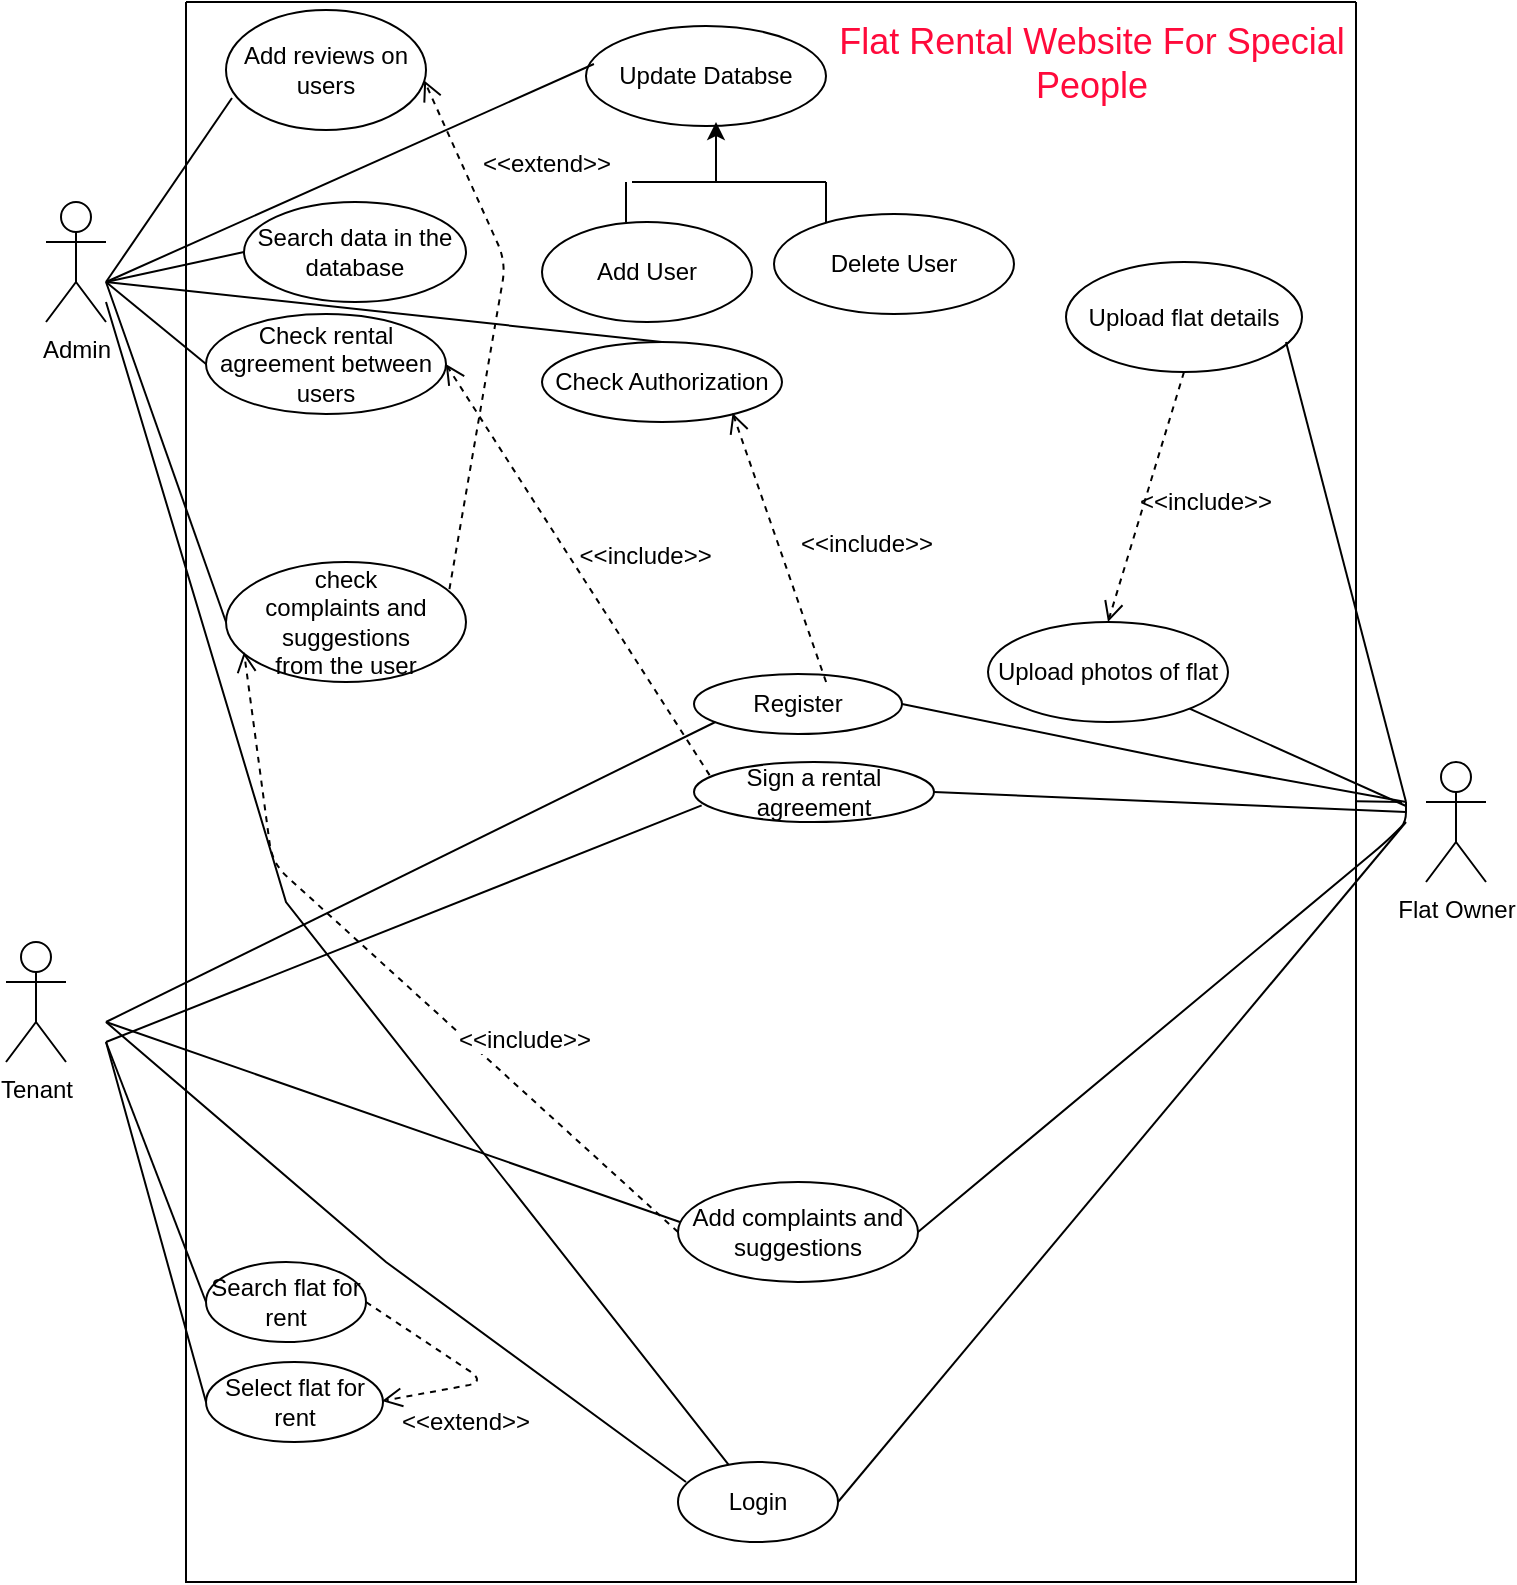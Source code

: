 <mxfile version="20.5.1" type="google"><diagram id="QNTtz-c1seUKHB2GMxnV" name="Page-1"><mxGraphModel dx="1422" dy="832" grid="1" gridSize="10" guides="1" tooltips="1" connect="1" arrows="1" fold="1" page="1" pageScale="1" pageWidth="850" pageHeight="1100" math="0" shadow="0"><root><mxCell id="0"/><mxCell id="1" parent="0"/><mxCell id="7v0iRZsi_q6ou7nE6hAn-1" value="Admin" style="shape=umlActor;verticalLabelPosition=bottom;verticalAlign=top;html=1;outlineConnect=0;" parent="1" vertex="1"><mxGeometry x="90" y="100" width="30" height="60" as="geometry"/></mxCell><mxCell id="7v0iRZsi_q6ou7nE6hAn-2" value="Tenant" style="shape=umlActor;verticalLabelPosition=bottom;verticalAlign=top;html=1;outlineConnect=0;" parent="1" vertex="1"><mxGeometry x="70" y="470" width="30" height="60" as="geometry"/></mxCell><mxCell id="7v0iRZsi_q6ou7nE6hAn-5" value="Flat Owner" style="shape=umlActor;verticalLabelPosition=bottom;verticalAlign=top;html=1;outlineConnect=0;" parent="1" vertex="1"><mxGeometry x="780" y="380" width="30" height="60" as="geometry"/></mxCell><mxCell id="7v0iRZsi_q6ou7nE6hAn-10" value="" style="swimlane;startSize=0;" parent="1" vertex="1"><mxGeometry x="160" width="585" height="790" as="geometry"/></mxCell><mxCell id="7v0iRZsi_q6ou7nE6hAn-11" value="Add User" style="ellipse;whiteSpace=wrap;html=1;" parent="7v0iRZsi_q6ou7nE6hAn-10" vertex="1"><mxGeometry x="178" y="110" width="105" height="50" as="geometry"/></mxCell><mxCell id="7v0iRZsi_q6ou7nE6hAn-13" value="Delete User" style="ellipse;whiteSpace=wrap;html=1;" parent="7v0iRZsi_q6ou7nE6hAn-10" vertex="1"><mxGeometry x="294" y="106" width="120" height="50" as="geometry"/></mxCell><mxCell id="LYn_m9c1GEtbVfzfdebL-4" value="Check Authorization" style="ellipse;whiteSpace=wrap;html=1;" parent="7v0iRZsi_q6ou7nE6hAn-10" vertex="1"><mxGeometry x="178" y="170" width="120" height="40" as="geometry"/></mxCell><mxCell id="LYn_m9c1GEtbVfzfdebL-5" value="Search data in the database" style="ellipse;whiteSpace=wrap;html=1;" parent="7v0iRZsi_q6ou7nE6hAn-10" vertex="1"><mxGeometry x="29" y="100" width="111" height="50" as="geometry"/></mxCell><mxCell id="LYn_m9c1GEtbVfzfdebL-7" value="check&lt;br&gt;complaints and suggestions&lt;br&gt;from the user" style="ellipse;whiteSpace=wrap;html=1;" parent="7v0iRZsi_q6ou7nE6hAn-10" vertex="1"><mxGeometry x="20" y="280" width="120" height="60" as="geometry"/></mxCell><mxCell id="LYn_m9c1GEtbVfzfdebL-8" value="Add reviews on users" style="ellipse;whiteSpace=wrap;html=1;" parent="7v0iRZsi_q6ou7nE6hAn-10" vertex="1"><mxGeometry x="20" y="4" width="100" height="60" as="geometry"/></mxCell><mxCell id="LYn_m9c1GEtbVfzfdebL-9" value="Check rental agreement between users" style="ellipse;whiteSpace=wrap;html=1;" parent="7v0iRZsi_q6ou7nE6hAn-10" vertex="1"><mxGeometry x="10" y="156" width="120" height="50" as="geometry"/></mxCell><mxCell id="7v0iRZsi_q6ou7nE6hAn-12" value="Update Databse" style="ellipse;whiteSpace=wrap;html=1;" parent="7v0iRZsi_q6ou7nE6hAn-10" vertex="1"><mxGeometry x="200" y="12" width="120" height="50" as="geometry"/></mxCell><mxCell id="-iC5C3A63dNoxRQbXp56-2" style="edgeStyle=orthogonalEdgeStyle;rounded=0;orthogonalLoop=1;jettySize=auto;html=1;exitX=0.5;exitY=0;exitDx=0;exitDy=0;" parent="7v0iRZsi_q6ou7nE6hAn-10" edge="1"><mxGeometry relative="1" as="geometry"><mxPoint x="220" y="100" as="targetPoint"/></mxGeometry></mxCell><mxCell id="LYn_m9c1GEtbVfzfdebL-25" value="Register" style="ellipse;whiteSpace=wrap;html=1;" parent="7v0iRZsi_q6ou7nE6hAn-10" vertex="1"><mxGeometry x="254" y="336" width="104" height="30" as="geometry"/></mxCell><mxCell id="LYn_m9c1GEtbVfzfdebL-26" value="Upload photos of flat" style="ellipse;whiteSpace=wrap;html=1;" parent="7v0iRZsi_q6ou7nE6hAn-10" vertex="1"><mxGeometry x="401" y="310" width="120" height="50" as="geometry"/></mxCell><mxCell id="LYn_m9c1GEtbVfzfdebL-27" value="Upload flat details" style="ellipse;whiteSpace=wrap;html=1;" parent="7v0iRZsi_q6ou7nE6hAn-10" vertex="1"><mxGeometry x="440" y="130" width="118" height="55" as="geometry"/></mxCell><mxCell id="LYn_m9c1GEtbVfzfdebL-31" value="Add complaints and suggestions" style="ellipse;whiteSpace=wrap;html=1;" parent="7v0iRZsi_q6ou7nE6hAn-10" vertex="1"><mxGeometry x="246" y="590" width="120" height="50" as="geometry"/></mxCell><mxCell id="M4yXkOBeTgPjTGDkvPoo-9" value="" style="endArrow=none;html=1;entryX=0.008;entryY=0.4;entryDx=0;entryDy=0;entryPerimeter=0;" parent="7v0iRZsi_q6ou7nE6hAn-10" target="LYn_m9c1GEtbVfzfdebL-31" edge="1"><mxGeometry width="50" height="50" relative="1" as="geometry"><mxPoint x="-40" y="510" as="sourcePoint"/><mxPoint x="120" y="590" as="targetPoint"/></mxGeometry></mxCell><mxCell id="LYn_m9c1GEtbVfzfdebL-44" value="&lt;font style=&quot;font-size: 18px&quot;&gt; Flat Rental Website For Special People&lt;/font&gt;" style="text;html=1;strokeColor=none;fillColor=none;align=center;verticalAlign=middle;whiteSpace=wrap;rounded=0;strokeWidth=4;fontSize=12;fontColor=#FF0A3B;" parent="7v0iRZsi_q6ou7nE6hAn-10" vertex="1"><mxGeometry x="298" y="21" width="310" height="20" as="geometry"/></mxCell><mxCell id="M4yXkOBeTgPjTGDkvPoo-14" value="" style="html=1;verticalAlign=bottom;endArrow=open;dashed=1;endSize=8;fontSize=12;fontColor=#FF0A3B;exitX=0.5;exitY=1;exitDx=0;exitDy=0;entryX=0.5;entryY=0;entryDx=0;entryDy=0;" parent="7v0iRZsi_q6ou7nE6hAn-10" source="LYn_m9c1GEtbVfzfdebL-27" target="LYn_m9c1GEtbVfzfdebL-26" edge="1"><mxGeometry x="-0.082" y="-20" relative="1" as="geometry"><mxPoint x="270" y="300" as="sourcePoint"/><mxPoint x="190" y="300" as="targetPoint"/><mxPoint as="offset"/></mxGeometry></mxCell><mxCell id="LYn_m9c1GEtbVfzfdebL-47" value="Sign a rental agreement" style="ellipse;whiteSpace=wrap;html=1;" parent="7v0iRZsi_q6ou7nE6hAn-10" vertex="1"><mxGeometry x="254" y="380" width="120" height="30" as="geometry"/></mxCell><mxCell id="M4yXkOBeTgPjTGDkvPoo-15" value="" style="endArrow=none;html=1;fontSize=12;fontColor=#FF0A3B;entryX=0.032;entryY=0.724;entryDx=0;entryDy=0;entryPerimeter=0;" parent="7v0iRZsi_q6ou7nE6hAn-10" target="LYn_m9c1GEtbVfzfdebL-47" edge="1"><mxGeometry width="50" height="50" relative="1" as="geometry"><mxPoint x="-40" y="520" as="sourcePoint"/><mxPoint x="255" y="410" as="targetPoint"/></mxGeometry></mxCell><mxCell id="LYn_m9c1GEtbVfzfdebL-46" value="&amp;lt;&amp;lt;include&amp;gt;&amp;gt;" style="text;html=1;strokeColor=none;fillColor=none;align=center;verticalAlign=middle;whiteSpace=wrap;rounded=0;" parent="7v0iRZsi_q6ou7nE6hAn-10" vertex="1"><mxGeometry x="490" y="240" width="40" height="20" as="geometry"/></mxCell><mxCell id="M4yXkOBeTgPjTGDkvPoo-25" value="&lt;font color=&quot;#000000&quot;&gt;&amp;lt;&amp;lt;include&amp;gt;&amp;gt;&amp;nbsp;&lt;/font&gt;" style="html=1;verticalAlign=bottom;endArrow=open;dashed=1;endSize=8;fontSize=12;fontColor=#FF0A3B;exitX=0.065;exitY=0.219;exitDx=0;exitDy=0;exitPerimeter=0;entryX=0.999;entryY=0.5;entryDx=0;entryDy=0;entryPerimeter=0;" parent="7v0iRZsi_q6ou7nE6hAn-10" source="LYn_m9c1GEtbVfzfdebL-47" target="LYn_m9c1GEtbVfzfdebL-9" edge="1"><mxGeometry x="-0.172" y="-28" relative="1" as="geometry"><mxPoint x="280" y="340" as="sourcePoint"/><mxPoint x="200" y="340" as="targetPoint"/><mxPoint as="offset"/></mxGeometry></mxCell><mxCell id="M4yXkOBeTgPjTGDkvPoo-26" value="&lt;font color=&quot;#000000&quot;&gt;&amp;lt;&amp;lt;include&amp;gt;&amp;gt;&lt;/font&gt;" style="html=1;verticalAlign=bottom;endArrow=open;dashed=1;endSize=8;fontSize=12;fontColor=#FF0A3B;exitX=0.635;exitY=0.133;exitDx=0;exitDy=0;exitPerimeter=0;entryX=0.794;entryY=0.886;entryDx=0;entryDy=0;entryPerimeter=0;" parent="7v0iRZsi_q6ou7nE6hAn-10" source="LYn_m9c1GEtbVfzfdebL-25" target="LYn_m9c1GEtbVfzfdebL-4" edge="1"><mxGeometry x="-0.296" y="-39" relative="1" as="geometry"><mxPoint x="345" y="270" as="sourcePoint"/><mxPoint x="265" y="270" as="targetPoint"/><mxPoint as="offset"/></mxGeometry></mxCell><mxCell id="M4yXkOBeTgPjTGDkvPoo-27" value="&lt;font color=&quot;#000000&quot;&gt;&amp;lt;&amp;lt;extend&amp;gt;&amp;gt;&lt;/font&gt;" style="html=1;verticalAlign=bottom;endArrow=open;dashed=1;endSize=8;fontSize=12;fontColor=#FF0A3B;exitX=0.931;exitY=0.226;exitDx=0;exitDy=0;exitPerimeter=0;entryX=0.991;entryY=0.587;entryDx=0;entryDy=0;entryPerimeter=0;" parent="7v0iRZsi_q6ou7nE6hAn-10" source="LYn_m9c1GEtbVfzfdebL-7" target="LYn_m9c1GEtbVfzfdebL-8" edge="1"><mxGeometry x="0.463" y="-35" relative="1" as="geometry"><mxPoint x="133.32" y="290.02" as="sourcePoint"/><mxPoint x="121.3" y="44.26" as="targetPoint"/><Array as="points"><mxPoint x="160" y="130"/></Array><mxPoint as="offset"/></mxGeometry></mxCell><mxCell id="nXkThdUlae22O4SJMd3j-1" value="Search flat for rent" style="ellipse;whiteSpace=wrap;html=1;" parent="7v0iRZsi_q6ou7nE6hAn-10" vertex="1"><mxGeometry x="10" y="630" width="80" height="40" as="geometry"/></mxCell><mxCell id="nXkThdUlae22O4SJMd3j-2" value="Select flat for rent" style="ellipse;whiteSpace=wrap;html=1;" parent="7v0iRZsi_q6ou7nE6hAn-10" vertex="1"><mxGeometry x="10" y="680" width="88.5" height="40" as="geometry"/></mxCell><mxCell id="nXkThdUlae22O4SJMd3j-5" value="" style="html=1;verticalAlign=bottom;endArrow=open;dashed=1;endSize=8;exitX=1;exitY=0.5;exitDx=0;exitDy=0;" parent="7v0iRZsi_q6ou7nE6hAn-10" source="nXkThdUlae22O4SJMd3j-1" edge="1"><mxGeometry x="-0.157" y="-50" relative="1" as="geometry"><mxPoint x="170" y="700" as="sourcePoint"/><mxPoint x="98" y="699.5" as="targetPoint"/><Array as="points"><mxPoint x="150" y="690"/></Array><mxPoint as="offset"/></mxGeometry></mxCell><mxCell id="wlxqvZfOyVoAaZHDY5L0-2" value="" style="endArrow=classic;html=1;rounded=0;" parent="7v0iRZsi_q6ou7nE6hAn-10" edge="1"><mxGeometry width="50" height="50" relative="1" as="geometry"><mxPoint x="265" y="90" as="sourcePoint"/><mxPoint x="265" y="60" as="targetPoint"/></mxGeometry></mxCell><mxCell id="wlxqvZfOyVoAaZHDY5L0-3" value="" style="endArrow=none;html=1;rounded=0;" parent="7v0iRZsi_q6ou7nE6hAn-10" edge="1"><mxGeometry width="50" height="50" relative="1" as="geometry"><mxPoint x="223" y="90" as="sourcePoint"/><mxPoint x="320" y="90" as="targetPoint"/></mxGeometry></mxCell><mxCell id="wlxqvZfOyVoAaZHDY5L0-4" value="" style="endArrow=none;html=1;rounded=0;" parent="7v0iRZsi_q6ou7nE6hAn-10" edge="1"><mxGeometry width="50" height="50" relative="1" as="geometry"><mxPoint x="220" y="110" as="sourcePoint"/><mxPoint x="220" y="90" as="targetPoint"/></mxGeometry></mxCell><mxCell id="wlxqvZfOyVoAaZHDY5L0-5" value="" style="endArrow=none;html=1;rounded=0;" parent="7v0iRZsi_q6ou7nE6hAn-10" edge="1"><mxGeometry width="50" height="50" relative="1" as="geometry"><mxPoint x="320" y="110" as="sourcePoint"/><mxPoint x="320" y="90" as="targetPoint"/></mxGeometry></mxCell><mxCell id="M4yXkOBeTgPjTGDkvPoo-28" value="&lt;font color=&quot;#000000&quot;&gt;&amp;lt;&amp;lt;include&amp;gt;&amp;gt;&lt;/font&gt;" style="html=1;verticalAlign=bottom;endArrow=open;dashed=1;endSize=8;fontSize=12;fontColor=#FF0A3B;entryX=0.057;entryY=0.756;entryDx=0;entryDy=0;entryPerimeter=0;exitX=0;exitY=0.5;exitDx=0;exitDy=0;" parent="7v0iRZsi_q6ou7nE6hAn-10" source="LYn_m9c1GEtbVfzfdebL-31" edge="1"><mxGeometry x="-0.394" y="-12" relative="1" as="geometry"><mxPoint x="272.16" y="679.64" as="sourcePoint"/><mxPoint x="29.0" y="325" as="targetPoint"/><Array as="points"><mxPoint x="43.16" y="430.64"/></Array><mxPoint as="offset"/></mxGeometry></mxCell><mxCell id="al50x37vYRRCObqPDEnk-1" value="Login" style="ellipse;whiteSpace=wrap;html=1;" parent="7v0iRZsi_q6ou7nE6hAn-10" vertex="1"><mxGeometry x="246" y="730" width="80" height="40" as="geometry"/></mxCell><mxCell id="al50x37vYRRCObqPDEnk-2" value="" style="endArrow=none;html=1;rounded=0;entryX=0.05;entryY=0.25;entryDx=0;entryDy=0;entryPerimeter=0;" parent="7v0iRZsi_q6ou7nE6hAn-10" target="al50x37vYRRCObqPDEnk-1" edge="1"><mxGeometry width="50" height="50" relative="1" as="geometry"><mxPoint x="-40" y="510" as="sourcePoint"/><mxPoint x="225" y="510" as="targetPoint"/><Array as="points"><mxPoint x="100" y="630"/></Array></mxGeometry></mxCell><mxCell id="al50x37vYRRCObqPDEnk-3" value="" style="endArrow=none;html=1;rounded=0;exitX=1;exitY=0.5;exitDx=0;exitDy=0;" parent="7v0iRZsi_q6ou7nE6hAn-10" source="al50x37vYRRCObqPDEnk-1" edge="1"><mxGeometry width="50" height="50" relative="1" as="geometry"><mxPoint x="374" y="570" as="sourcePoint"/><mxPoint x="610" y="410" as="targetPoint"/><Array as="points"/></mxGeometry></mxCell><mxCell id="LYn_m9c1GEtbVfzfdebL-11" value="" style="endArrow=none;html=1;entryX=0;entryY=0.5;entryDx=0;entryDy=0;" parent="1" target="LYn_m9c1GEtbVfzfdebL-5" edge="1"><mxGeometry width="50" height="50" relative="1" as="geometry"><mxPoint x="120" y="140" as="sourcePoint"/><mxPoint x="198" y="140" as="targetPoint"/></mxGeometry></mxCell><mxCell id="LYn_m9c1GEtbVfzfdebL-20" value="" style="endArrow=none;html=1;entryX=0;entryY=0.5;entryDx=0;entryDy=0;" parent="1" target="LYn_m9c1GEtbVfzfdebL-9" edge="1"><mxGeometry width="50" height="50" relative="1" as="geometry"><mxPoint x="120" y="140" as="sourcePoint"/><mxPoint x="150" y="180" as="targetPoint"/></mxGeometry></mxCell><mxCell id="LYn_m9c1GEtbVfzfdebL-22" value="" style="endArrow=none;html=1;entryX=0;entryY=0.5;entryDx=0;entryDy=0;" parent="1" target="LYn_m9c1GEtbVfzfdebL-7" edge="1"><mxGeometry width="50" height="50" relative="1" as="geometry"><mxPoint x="120" y="140" as="sourcePoint"/><mxPoint x="460" y="200" as="targetPoint"/><Array as="points"/></mxGeometry></mxCell><mxCell id="LYn_m9c1GEtbVfzfdebL-23" value="" style="endArrow=none;html=1;entryX=0.033;entryY=0.38;entryDx=0;entryDy=0;entryPerimeter=0;" parent="1" target="7v0iRZsi_q6ou7nE6hAn-12" edge="1"><mxGeometry width="50" height="50" relative="1" as="geometry"><mxPoint x="120" y="140" as="sourcePoint"/><mxPoint x="190" y="70" as="targetPoint"/></mxGeometry></mxCell><mxCell id="M4yXkOBeTgPjTGDkvPoo-5" value="" style="endArrow=none;html=1;entryX=0.03;entryY=0.733;entryDx=0;entryDy=0;entryPerimeter=0;" parent="1" target="LYn_m9c1GEtbVfzfdebL-8" edge="1"><mxGeometry width="50" height="50" relative="1" as="geometry"><mxPoint x="120" y="140" as="sourcePoint"/><mxPoint x="690" y="394" as="targetPoint"/></mxGeometry></mxCell><mxCell id="M4yXkOBeTgPjTGDkvPoo-7" value="" style="endArrow=none;html=1;entryX=0.5;entryY=0;entryDx=0;entryDy=0;" parent="1" target="LYn_m9c1GEtbVfzfdebL-4" edge="1"><mxGeometry width="50" height="50" relative="1" as="geometry"><mxPoint x="120" y="140" as="sourcePoint"/><mxPoint x="430" y="220" as="targetPoint"/></mxGeometry></mxCell><mxCell id="M4yXkOBeTgPjTGDkvPoo-8" value="" style="endArrow=none;html=1;entryX=0.103;entryY=0.8;entryDx=0;entryDy=0;entryPerimeter=0;" parent="1" target="LYn_m9c1GEtbVfzfdebL-25" edge="1"><mxGeometry width="50" height="50" relative="1" as="geometry"><mxPoint x="120" y="510" as="sourcePoint"/><mxPoint x="430" y="370" as="targetPoint"/></mxGeometry></mxCell><mxCell id="LYn_m9c1GEtbVfzfdebL-33" value="" style="endArrow=none;html=1;" parent="1" source="LYn_m9c1GEtbVfzfdebL-26" edge="1"><mxGeometry width="50" height="50" relative="1" as="geometry"><mxPoint x="694" y="308" as="sourcePoint"/><mxPoint x="770" y="402" as="targetPoint"/><Array as="points"/></mxGeometry></mxCell><mxCell id="LYn_m9c1GEtbVfzfdebL-34" value="" style="endArrow=none;html=1;" parent="1" source="7v0iRZsi_q6ou7nE6hAn-10" edge="1"><mxGeometry width="50" height="50" relative="1" as="geometry"><mxPoint x="668.482" y="233.405" as="sourcePoint"/><mxPoint x="768" y="400" as="targetPoint"/></mxGeometry></mxCell><mxCell id="LYn_m9c1GEtbVfzfdebL-35" value="" style="endArrow=none;html=1;exitX=1;exitY=0.5;exitDx=0;exitDy=0;" parent="1" source="LYn_m9c1GEtbVfzfdebL-25" edge="1"><mxGeometry width="50" height="50" relative="1" as="geometry"><mxPoint x="610" y="480" as="sourcePoint"/><mxPoint x="770" y="400" as="targetPoint"/><Array as="points"><mxPoint x="660" y="380"/></Array></mxGeometry></mxCell><mxCell id="M4yXkOBeTgPjTGDkvPoo-11" value="" style="endArrow=none;html=1;exitX=1;exitY=0.5;exitDx=0;exitDy=0;" parent="1" source="LYn_m9c1GEtbVfzfdebL-31" edge="1"><mxGeometry width="50" height="50" relative="1" as="geometry"><mxPoint x="547.56" y="667.7" as="sourcePoint"/><mxPoint x="770" y="400" as="targetPoint"/><Array as="points"><mxPoint x="760" y="420"/><mxPoint x="770" y="410"/></Array></mxGeometry></mxCell><mxCell id="M4yXkOBeTgPjTGDkvPoo-16" value="" style="endArrow=none;html=1;fontSize=12;fontColor=#FF0A3B;exitX=1;exitY=0.5;exitDx=0;exitDy=0;" parent="1" source="LYn_m9c1GEtbVfzfdebL-47" edge="1"><mxGeometry width="50" height="50" relative="1" as="geometry"><mxPoint x="530" y="405" as="sourcePoint"/><mxPoint x="770" y="405" as="targetPoint"/></mxGeometry></mxCell><mxCell id="M4yXkOBeTgPjTGDkvPoo-24" value="" style="endArrow=none;html=1;fontSize=12;fontColor=#FF0A3B;" parent="1" edge="1"><mxGeometry width="50" height="50" relative="1" as="geometry"><mxPoint x="770" y="400" as="sourcePoint"/><mxPoint x="710" y="170" as="targetPoint"/></mxGeometry></mxCell><mxCell id="nXkThdUlae22O4SJMd3j-3" value="" style="endArrow=none;html=1;entryX=0;entryY=0.5;entryDx=0;entryDy=0;" parent="1" target="nXkThdUlae22O4SJMd3j-1" edge="1"><mxGeometry width="50" height="50" relative="1" as="geometry"><mxPoint x="120" y="520" as="sourcePoint"/><mxPoint x="120" y="580" as="targetPoint"/></mxGeometry></mxCell><mxCell id="nXkThdUlae22O4SJMd3j-4" value="" style="endArrow=none;html=1;entryX=0;entryY=0.5;entryDx=0;entryDy=0;" parent="1" target="nXkThdUlae22O4SJMd3j-2" edge="1"><mxGeometry width="50" height="50" relative="1" as="geometry"><mxPoint x="120" y="520" as="sourcePoint"/><mxPoint x="110" y="630" as="targetPoint"/></mxGeometry></mxCell><mxCell id="nXkThdUlae22O4SJMd3j-6" value="&amp;lt;&amp;lt;extend&amp;gt;&amp;gt;" style="text;html=1;strokeColor=none;fillColor=none;align=center;verticalAlign=middle;whiteSpace=wrap;rounded=0;" parent="1" vertex="1"><mxGeometry x="280" y="700" width="40" height="20" as="geometry"/></mxCell><mxCell id="al50x37vYRRCObqPDEnk-4" value="" style="endArrow=none;html=1;rounded=0;" parent="1" source="al50x37vYRRCObqPDEnk-1" edge="1"><mxGeometry width="50" height="50" relative="1" as="geometry"><mxPoint x="200" y="430" as="sourcePoint"/><mxPoint x="120" y="150" as="targetPoint"/><Array as="points"><mxPoint x="210" y="450"/></Array></mxGeometry></mxCell></root></mxGraphModel></diagram></mxfile>